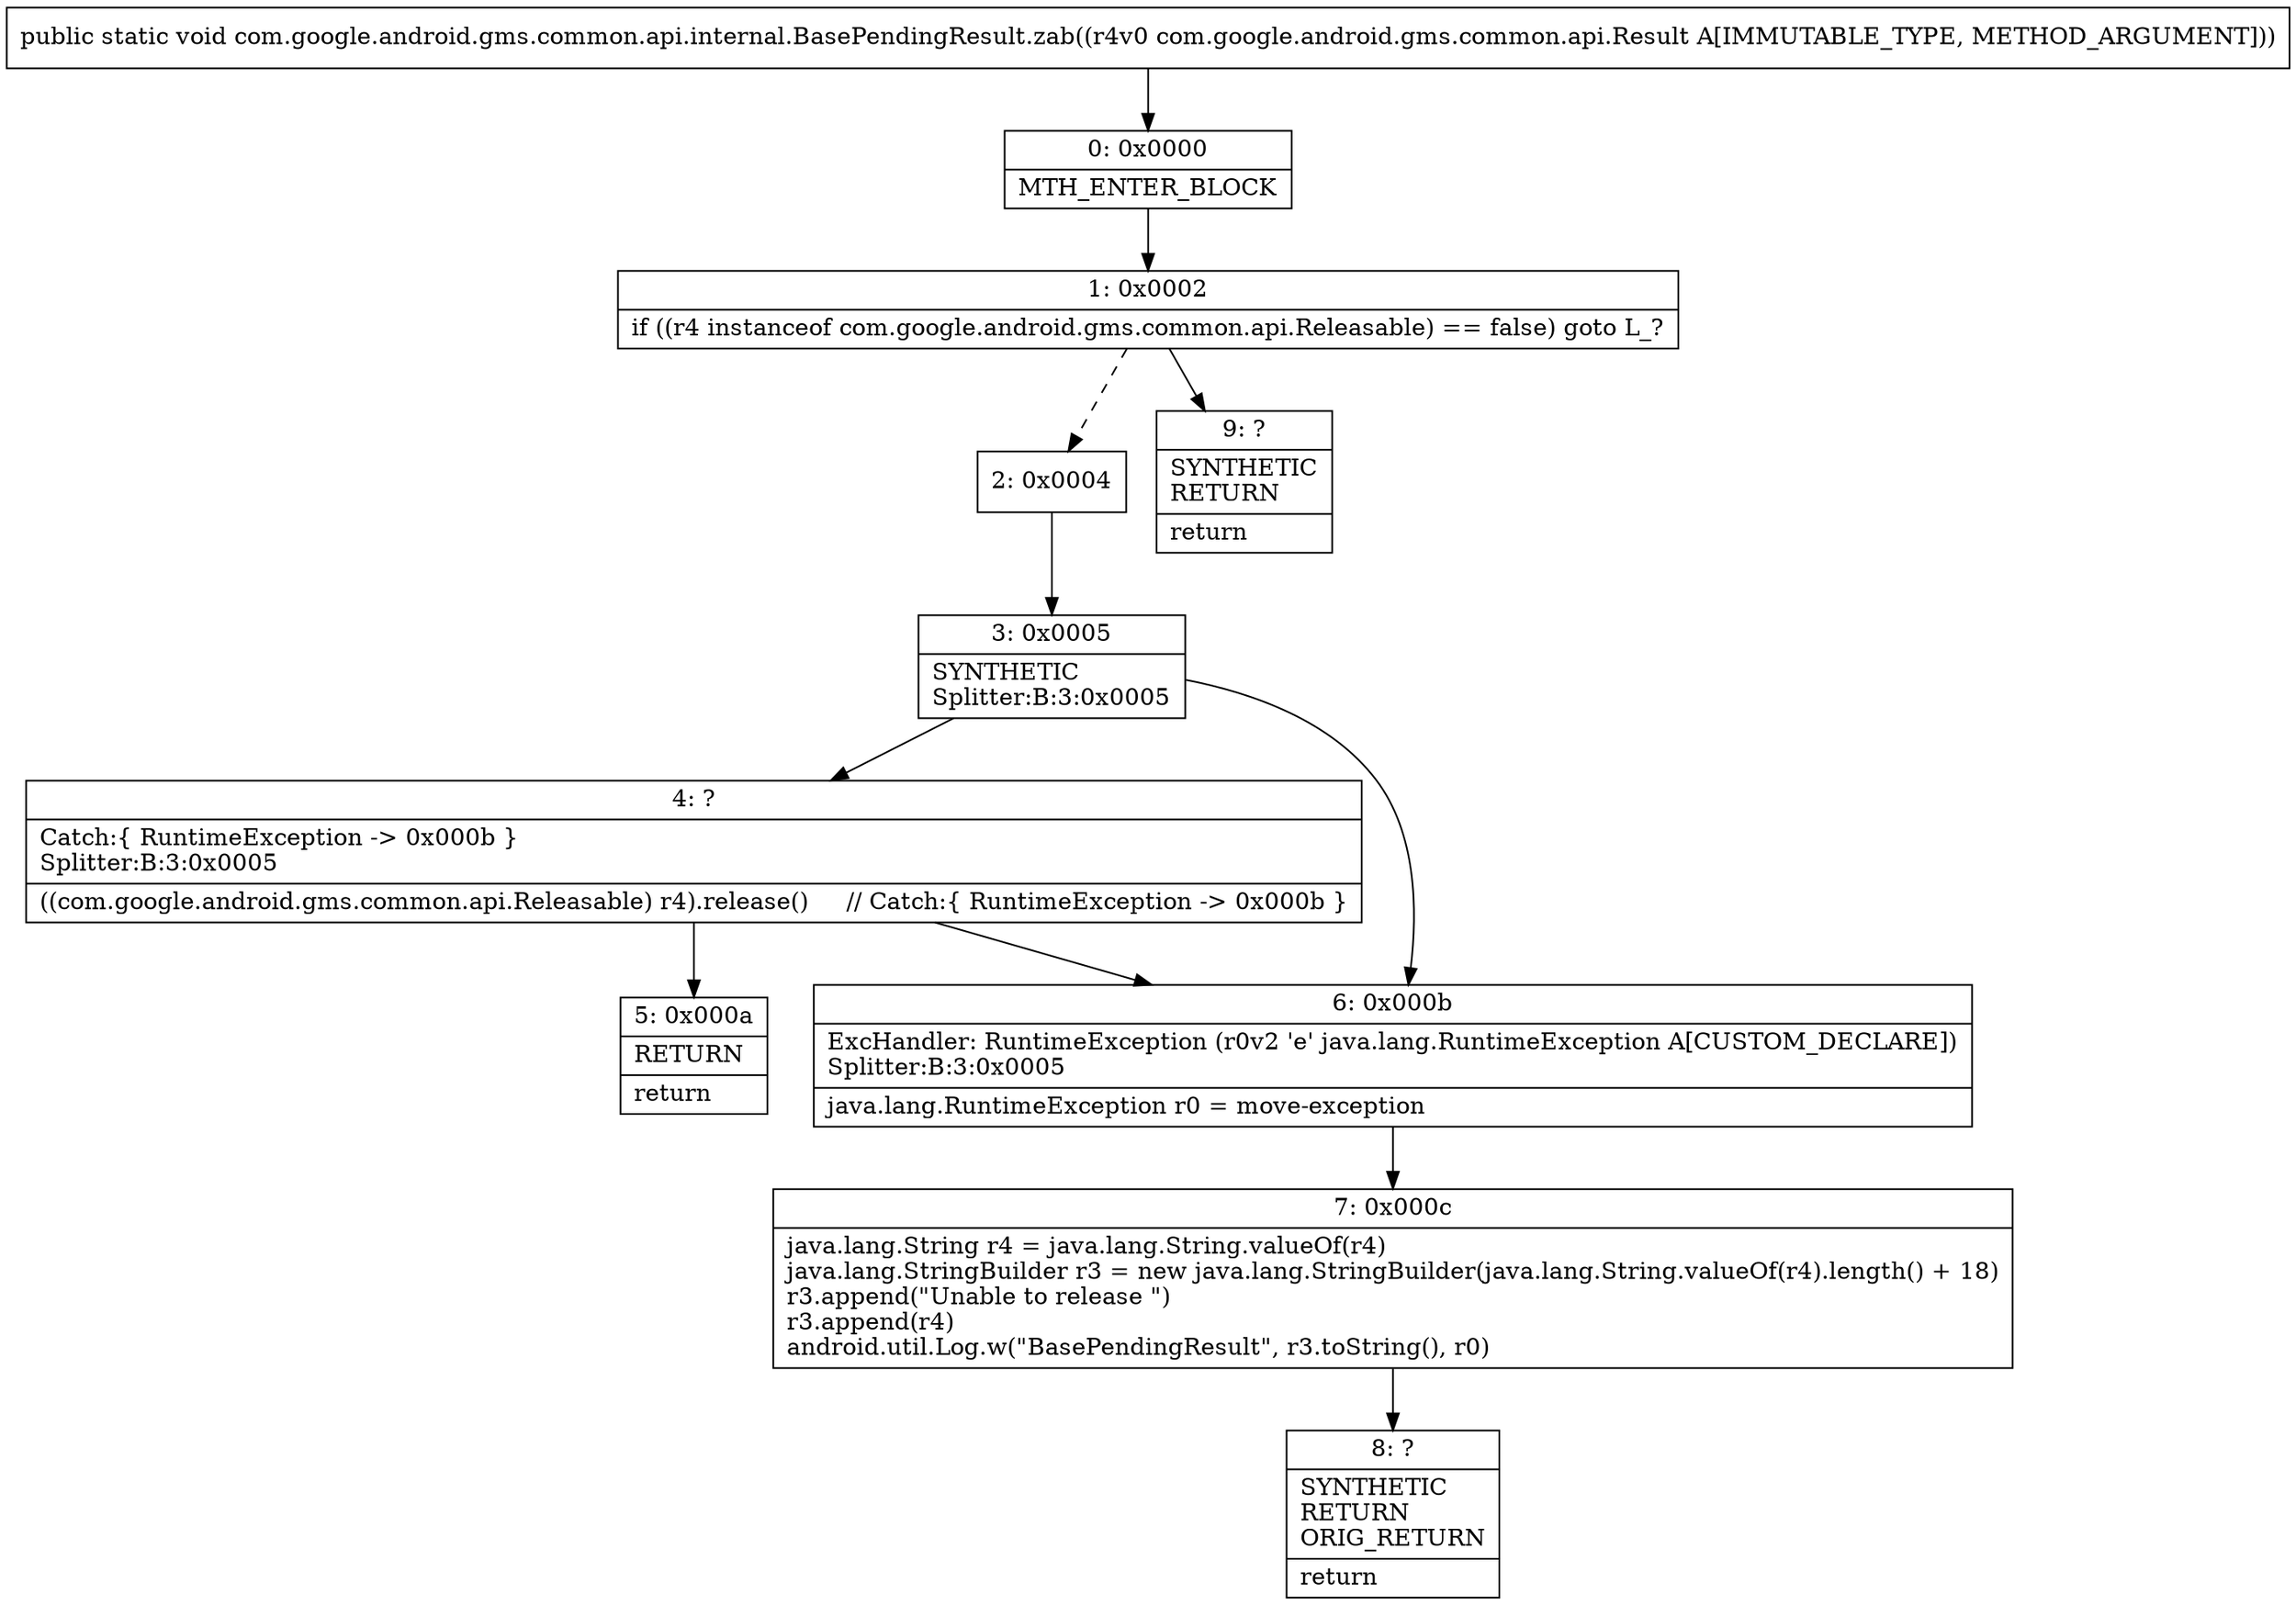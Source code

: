 digraph "CFG forcom.google.android.gms.common.api.internal.BasePendingResult.zab(Lcom\/google\/android\/gms\/common\/api\/Result;)V" {
Node_0 [shape=record,label="{0\:\ 0x0000|MTH_ENTER_BLOCK\l}"];
Node_1 [shape=record,label="{1\:\ 0x0002|if ((r4 instanceof com.google.android.gms.common.api.Releasable) == false) goto L_?\l}"];
Node_2 [shape=record,label="{2\:\ 0x0004}"];
Node_3 [shape=record,label="{3\:\ 0x0005|SYNTHETIC\lSplitter:B:3:0x0005\l}"];
Node_4 [shape=record,label="{4\:\ ?|Catch:\{ RuntimeException \-\> 0x000b \}\lSplitter:B:3:0x0005\l|((com.google.android.gms.common.api.Releasable) r4).release()     \/\/ Catch:\{ RuntimeException \-\> 0x000b \}\l}"];
Node_5 [shape=record,label="{5\:\ 0x000a|RETURN\l|return\l}"];
Node_6 [shape=record,label="{6\:\ 0x000b|ExcHandler: RuntimeException (r0v2 'e' java.lang.RuntimeException A[CUSTOM_DECLARE])\lSplitter:B:3:0x0005\l|java.lang.RuntimeException r0 = move\-exception\l}"];
Node_7 [shape=record,label="{7\:\ 0x000c|java.lang.String r4 = java.lang.String.valueOf(r4)\ljava.lang.StringBuilder r3 = new java.lang.StringBuilder(java.lang.String.valueOf(r4).length() + 18)\lr3.append(\"Unable to release \")\lr3.append(r4)\landroid.util.Log.w(\"BasePendingResult\", r3.toString(), r0)\l}"];
Node_8 [shape=record,label="{8\:\ ?|SYNTHETIC\lRETURN\lORIG_RETURN\l|return\l}"];
Node_9 [shape=record,label="{9\:\ ?|SYNTHETIC\lRETURN\l|return\l}"];
MethodNode[shape=record,label="{public static void com.google.android.gms.common.api.internal.BasePendingResult.zab((r4v0 com.google.android.gms.common.api.Result A[IMMUTABLE_TYPE, METHOD_ARGUMENT])) }"];
MethodNode -> Node_0;
Node_0 -> Node_1;
Node_1 -> Node_2[style=dashed];
Node_1 -> Node_9;
Node_2 -> Node_3;
Node_3 -> Node_4;
Node_3 -> Node_6;
Node_4 -> Node_5;
Node_4 -> Node_6;
Node_6 -> Node_7;
Node_7 -> Node_8;
}

